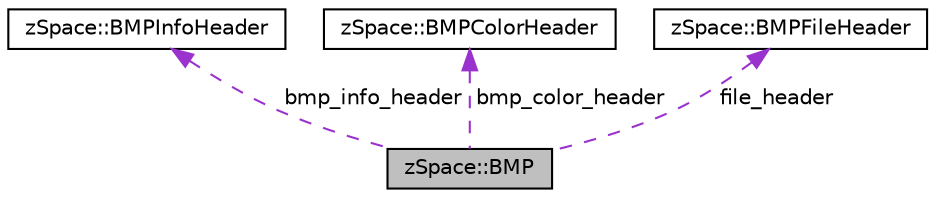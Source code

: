 digraph "zSpace::BMP"
{
 // LATEX_PDF_SIZE
  edge [fontname="Helvetica",fontsize="10",labelfontname="Helvetica",labelfontsize="10"];
  node [fontname="Helvetica",fontsize="10",shape=record];
  Node1 [label="zSpace::BMP",height=0.2,width=0.4,color="black", fillcolor="grey75", style="filled", fontcolor="black",tooltip="A bitmap struct to define methods to read, write and create bitmaps."];
  Node2 -> Node1 [dir="back",color="darkorchid3",fontsize="10",style="dashed",label=" bmp_info_header" ,fontname="Helvetica"];
  Node2 [label="zSpace::BMPInfoHeader",height=0.2,width=0.4,color="black", fillcolor="white", style="filled",URL="$structz_space_1_1_b_m_p_info_header.html",tooltip="A bitmap information header."];
  Node3 -> Node1 [dir="back",color="darkorchid3",fontsize="10",style="dashed",label=" bmp_color_header" ,fontname="Helvetica"];
  Node3 [label="zSpace::BMPColorHeader",height=0.2,width=0.4,color="black", fillcolor="white", style="filled",URL="$structz_space_1_1_b_m_p_color_header.html",tooltip="A bitmap color header."];
  Node4 -> Node1 [dir="back",color="darkorchid3",fontsize="10",style="dashed",label=" file_header" ,fontname="Helvetica"];
  Node4 [label="zSpace::BMPFileHeader",height=0.2,width=0.4,color="black", fillcolor="white", style="filled",URL="$structz_space_1_1_b_m_p_file_header.html",tooltip="A bitmap file header."];
}
